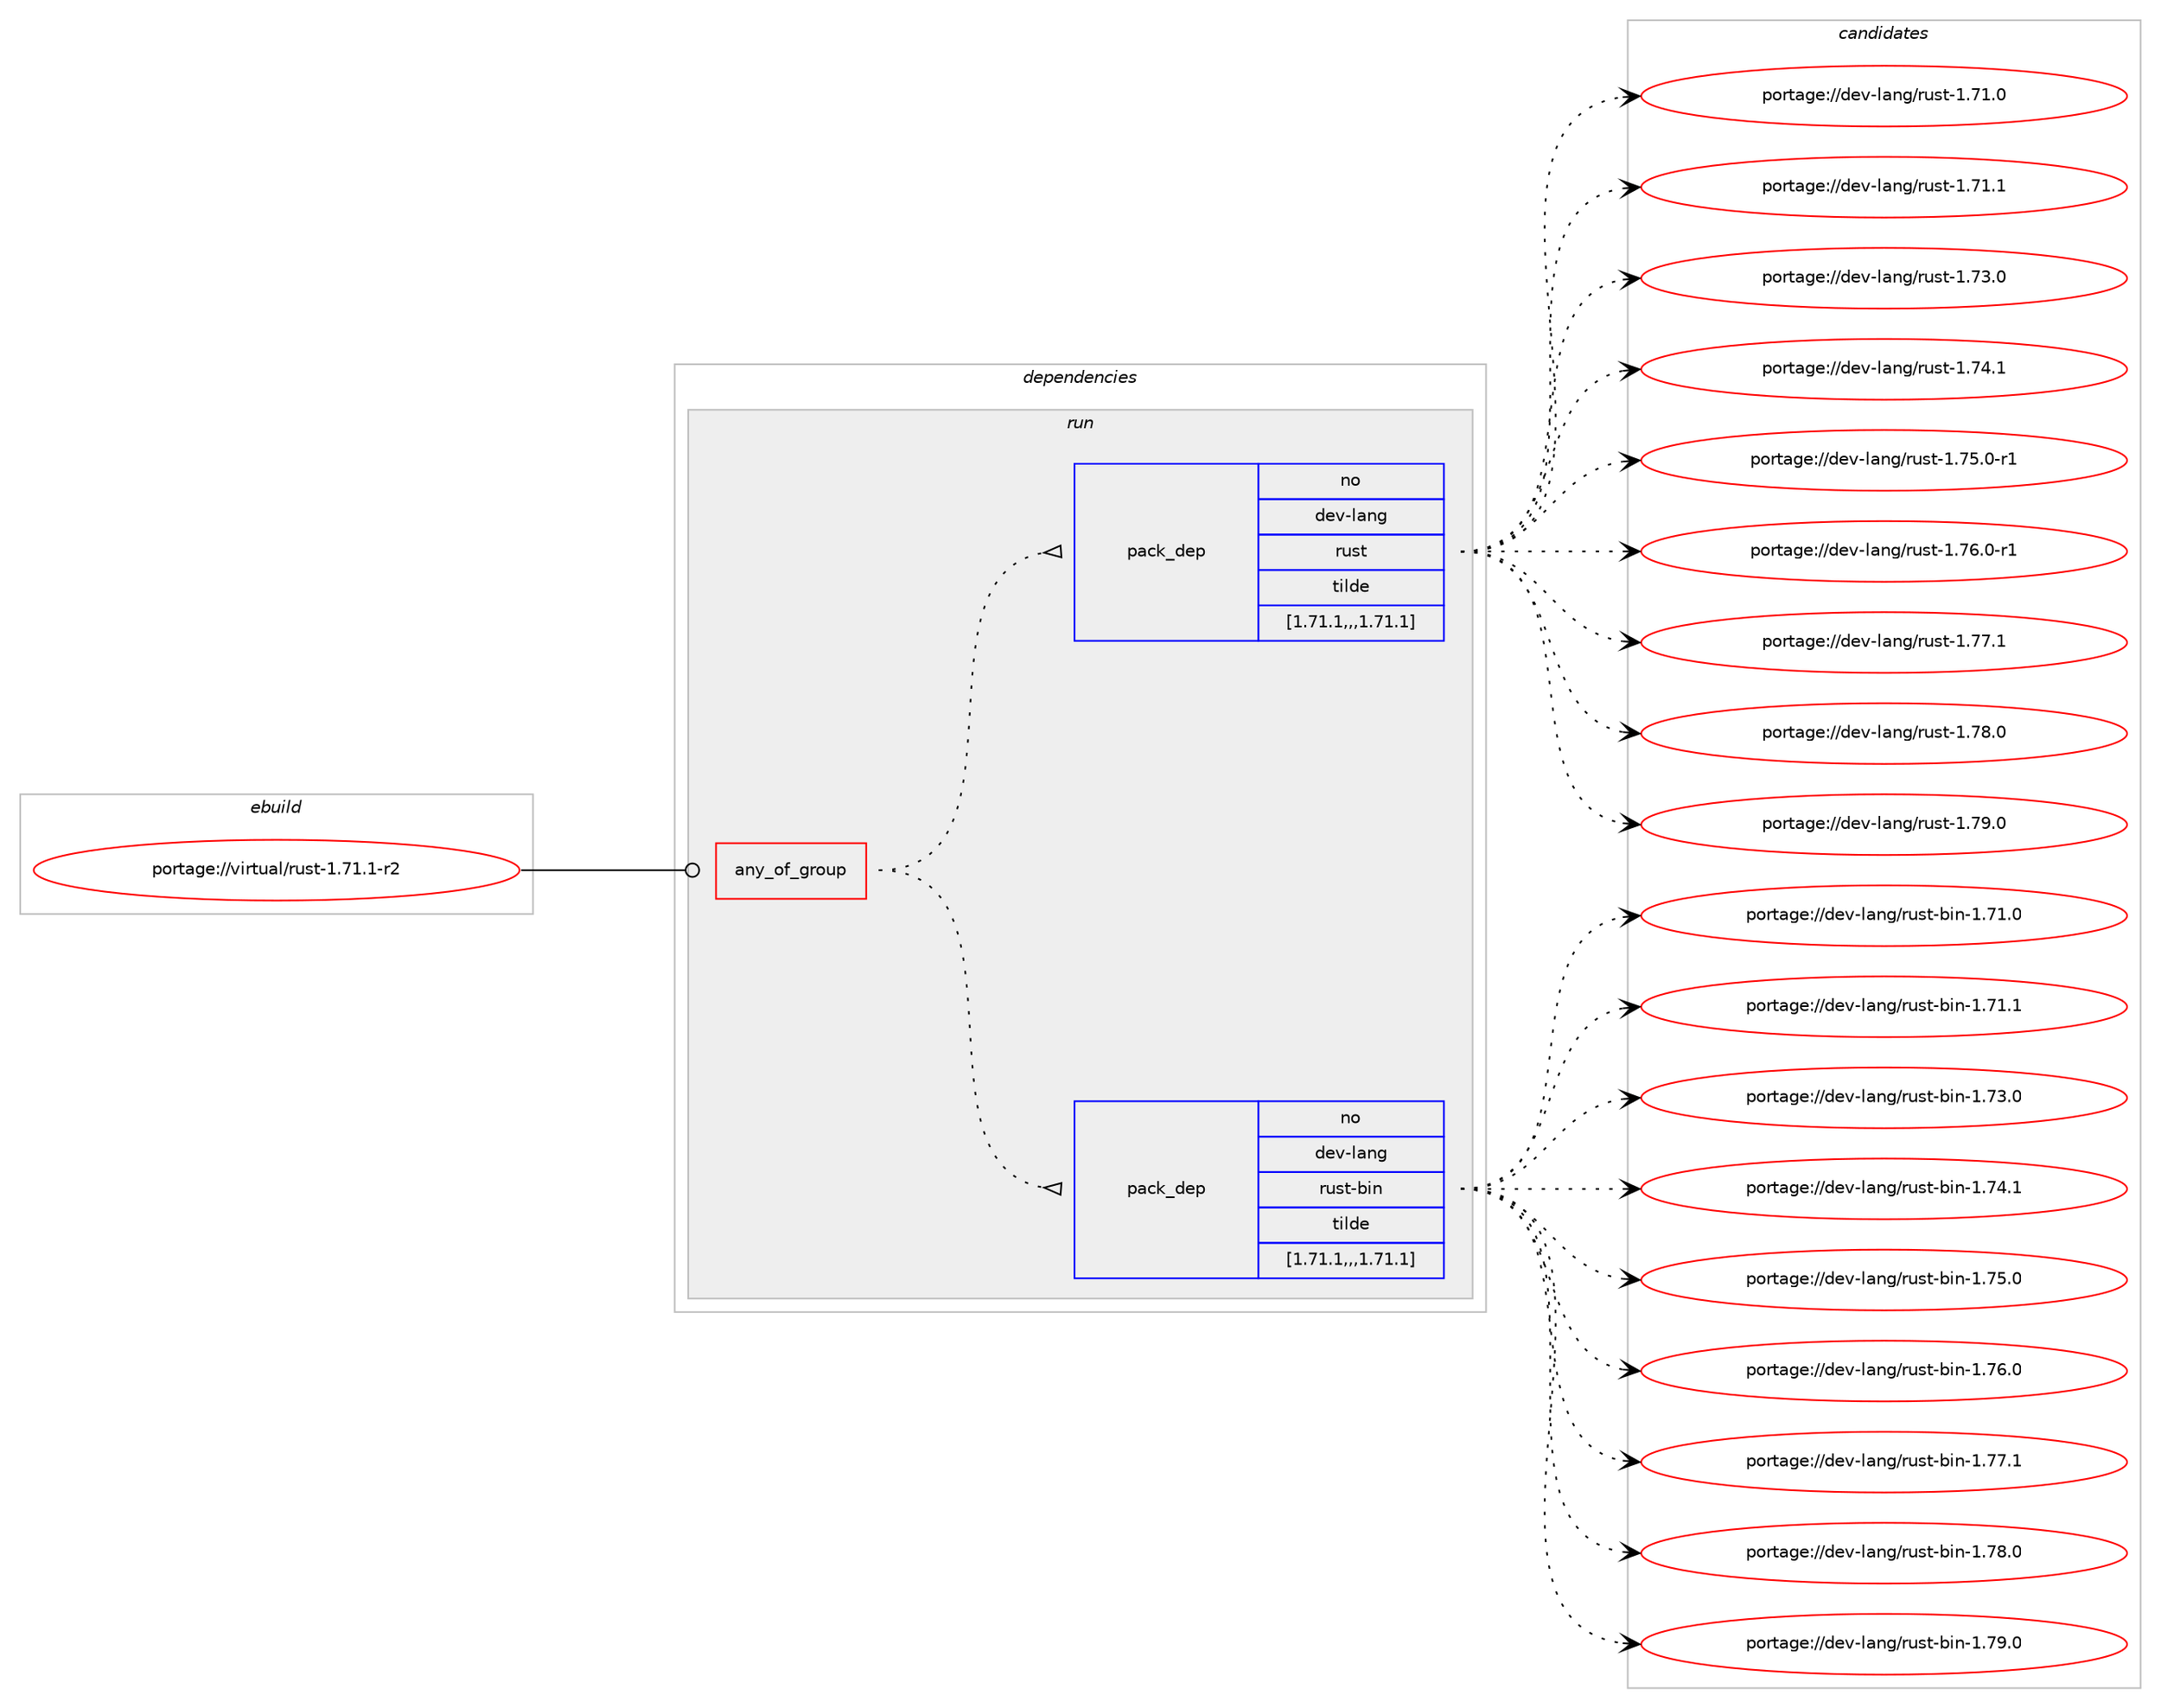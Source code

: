 digraph prolog {

# *************
# Graph options
# *************

newrank=true;
concentrate=true;
compound=true;
graph [rankdir=LR,fontname=Helvetica,fontsize=10,ranksep=1.5];#, ranksep=2.5, nodesep=0.2];
edge  [arrowhead=vee];
node  [fontname=Helvetica,fontsize=10];

# **********
# The ebuild
# **********

subgraph cluster_leftcol {
color=gray;
rank=same;
label=<<i>ebuild</i>>;
id [label="portage://virtual/rust-1.71.1-r2", color=red, width=4, href="../virtual/rust-1.71.1-r2.svg"];
}

# ****************
# The dependencies
# ****************

subgraph cluster_midcol {
color=gray;
label=<<i>dependencies</i>>;
subgraph cluster_compile {
fillcolor="#eeeeee";
style=filled;
label=<<i>compile</i>>;
}
subgraph cluster_compileandrun {
fillcolor="#eeeeee";
style=filled;
label=<<i>compile and run</i>>;
}
subgraph cluster_run {
fillcolor="#eeeeee";
style=filled;
label=<<i>run</i>>;
subgraph any2943 {
dependency435358 [label=<<TABLE BORDER="0" CELLBORDER="1" CELLSPACING="0" CELLPADDING="4"><TR><TD CELLPADDING="10">any_of_group</TD></TR></TABLE>>, shape=none, color=red];subgraph pack316317 {
dependency435359 [label=<<TABLE BORDER="0" CELLBORDER="1" CELLSPACING="0" CELLPADDING="4" WIDTH="220"><TR><TD ROWSPAN="6" CELLPADDING="30">pack_dep</TD></TR><TR><TD WIDTH="110">no</TD></TR><TR><TD>dev-lang</TD></TR><TR><TD>rust-bin</TD></TR><TR><TD>tilde</TD></TR><TR><TD>[1.71.1,,,1.71.1]</TD></TR></TABLE>>, shape=none, color=blue];
}
dependency435358:e -> dependency435359:w [weight=20,style="dotted",arrowhead="oinv"];
subgraph pack316318 {
dependency435360 [label=<<TABLE BORDER="0" CELLBORDER="1" CELLSPACING="0" CELLPADDING="4" WIDTH="220"><TR><TD ROWSPAN="6" CELLPADDING="30">pack_dep</TD></TR><TR><TD WIDTH="110">no</TD></TR><TR><TD>dev-lang</TD></TR><TR><TD>rust</TD></TR><TR><TD>tilde</TD></TR><TR><TD>[1.71.1,,,1.71.1]</TD></TR></TABLE>>, shape=none, color=blue];
}
dependency435358:e -> dependency435360:w [weight=20,style="dotted",arrowhead="oinv"];
}
id:e -> dependency435358:w [weight=20,style="solid",arrowhead="odot"];
}
}

# **************
# The candidates
# **************

subgraph cluster_choices {
rank=same;
color=gray;
label=<<i>candidates</i>>;

subgraph choice316317 {
color=black;
nodesep=1;
choice100101118451089711010347114117115116459810511045494655494648 [label="portage://dev-lang/rust-bin-1.71.0", color=red, width=4,href="../dev-lang/rust-bin-1.71.0.svg"];
choice100101118451089711010347114117115116459810511045494655494649 [label="portage://dev-lang/rust-bin-1.71.1", color=red, width=4,href="../dev-lang/rust-bin-1.71.1.svg"];
choice100101118451089711010347114117115116459810511045494655514648 [label="portage://dev-lang/rust-bin-1.73.0", color=red, width=4,href="../dev-lang/rust-bin-1.73.0.svg"];
choice100101118451089711010347114117115116459810511045494655524649 [label="portage://dev-lang/rust-bin-1.74.1", color=red, width=4,href="../dev-lang/rust-bin-1.74.1.svg"];
choice100101118451089711010347114117115116459810511045494655534648 [label="portage://dev-lang/rust-bin-1.75.0", color=red, width=4,href="../dev-lang/rust-bin-1.75.0.svg"];
choice100101118451089711010347114117115116459810511045494655544648 [label="portage://dev-lang/rust-bin-1.76.0", color=red, width=4,href="../dev-lang/rust-bin-1.76.0.svg"];
choice100101118451089711010347114117115116459810511045494655554649 [label="portage://dev-lang/rust-bin-1.77.1", color=red, width=4,href="../dev-lang/rust-bin-1.77.1.svg"];
choice100101118451089711010347114117115116459810511045494655564648 [label="portage://dev-lang/rust-bin-1.78.0", color=red, width=4,href="../dev-lang/rust-bin-1.78.0.svg"];
choice100101118451089711010347114117115116459810511045494655574648 [label="portage://dev-lang/rust-bin-1.79.0", color=red, width=4,href="../dev-lang/rust-bin-1.79.0.svg"];
dependency435359:e -> choice100101118451089711010347114117115116459810511045494655494648:w [style=dotted,weight="100"];
dependency435359:e -> choice100101118451089711010347114117115116459810511045494655494649:w [style=dotted,weight="100"];
dependency435359:e -> choice100101118451089711010347114117115116459810511045494655514648:w [style=dotted,weight="100"];
dependency435359:e -> choice100101118451089711010347114117115116459810511045494655524649:w [style=dotted,weight="100"];
dependency435359:e -> choice100101118451089711010347114117115116459810511045494655534648:w [style=dotted,weight="100"];
dependency435359:e -> choice100101118451089711010347114117115116459810511045494655544648:w [style=dotted,weight="100"];
dependency435359:e -> choice100101118451089711010347114117115116459810511045494655554649:w [style=dotted,weight="100"];
dependency435359:e -> choice100101118451089711010347114117115116459810511045494655564648:w [style=dotted,weight="100"];
dependency435359:e -> choice100101118451089711010347114117115116459810511045494655574648:w [style=dotted,weight="100"];
}
subgraph choice316318 {
color=black;
nodesep=1;
choice10010111845108971101034711411711511645494655494648 [label="portage://dev-lang/rust-1.71.0", color=red, width=4,href="../dev-lang/rust-1.71.0.svg"];
choice10010111845108971101034711411711511645494655494649 [label="portage://dev-lang/rust-1.71.1", color=red, width=4,href="../dev-lang/rust-1.71.1.svg"];
choice10010111845108971101034711411711511645494655514648 [label="portage://dev-lang/rust-1.73.0", color=red, width=4,href="../dev-lang/rust-1.73.0.svg"];
choice10010111845108971101034711411711511645494655524649 [label="portage://dev-lang/rust-1.74.1", color=red, width=4,href="../dev-lang/rust-1.74.1.svg"];
choice100101118451089711010347114117115116454946555346484511449 [label="portage://dev-lang/rust-1.75.0-r1", color=red, width=4,href="../dev-lang/rust-1.75.0-r1.svg"];
choice100101118451089711010347114117115116454946555446484511449 [label="portage://dev-lang/rust-1.76.0-r1", color=red, width=4,href="../dev-lang/rust-1.76.0-r1.svg"];
choice10010111845108971101034711411711511645494655554649 [label="portage://dev-lang/rust-1.77.1", color=red, width=4,href="../dev-lang/rust-1.77.1.svg"];
choice10010111845108971101034711411711511645494655564648 [label="portage://dev-lang/rust-1.78.0", color=red, width=4,href="../dev-lang/rust-1.78.0.svg"];
choice10010111845108971101034711411711511645494655574648 [label="portage://dev-lang/rust-1.79.0", color=red, width=4,href="../dev-lang/rust-1.79.0.svg"];
dependency435360:e -> choice10010111845108971101034711411711511645494655494648:w [style=dotted,weight="100"];
dependency435360:e -> choice10010111845108971101034711411711511645494655494649:w [style=dotted,weight="100"];
dependency435360:e -> choice10010111845108971101034711411711511645494655514648:w [style=dotted,weight="100"];
dependency435360:e -> choice10010111845108971101034711411711511645494655524649:w [style=dotted,weight="100"];
dependency435360:e -> choice100101118451089711010347114117115116454946555346484511449:w [style=dotted,weight="100"];
dependency435360:e -> choice100101118451089711010347114117115116454946555446484511449:w [style=dotted,weight="100"];
dependency435360:e -> choice10010111845108971101034711411711511645494655554649:w [style=dotted,weight="100"];
dependency435360:e -> choice10010111845108971101034711411711511645494655564648:w [style=dotted,weight="100"];
dependency435360:e -> choice10010111845108971101034711411711511645494655574648:w [style=dotted,weight="100"];
}
}

}
